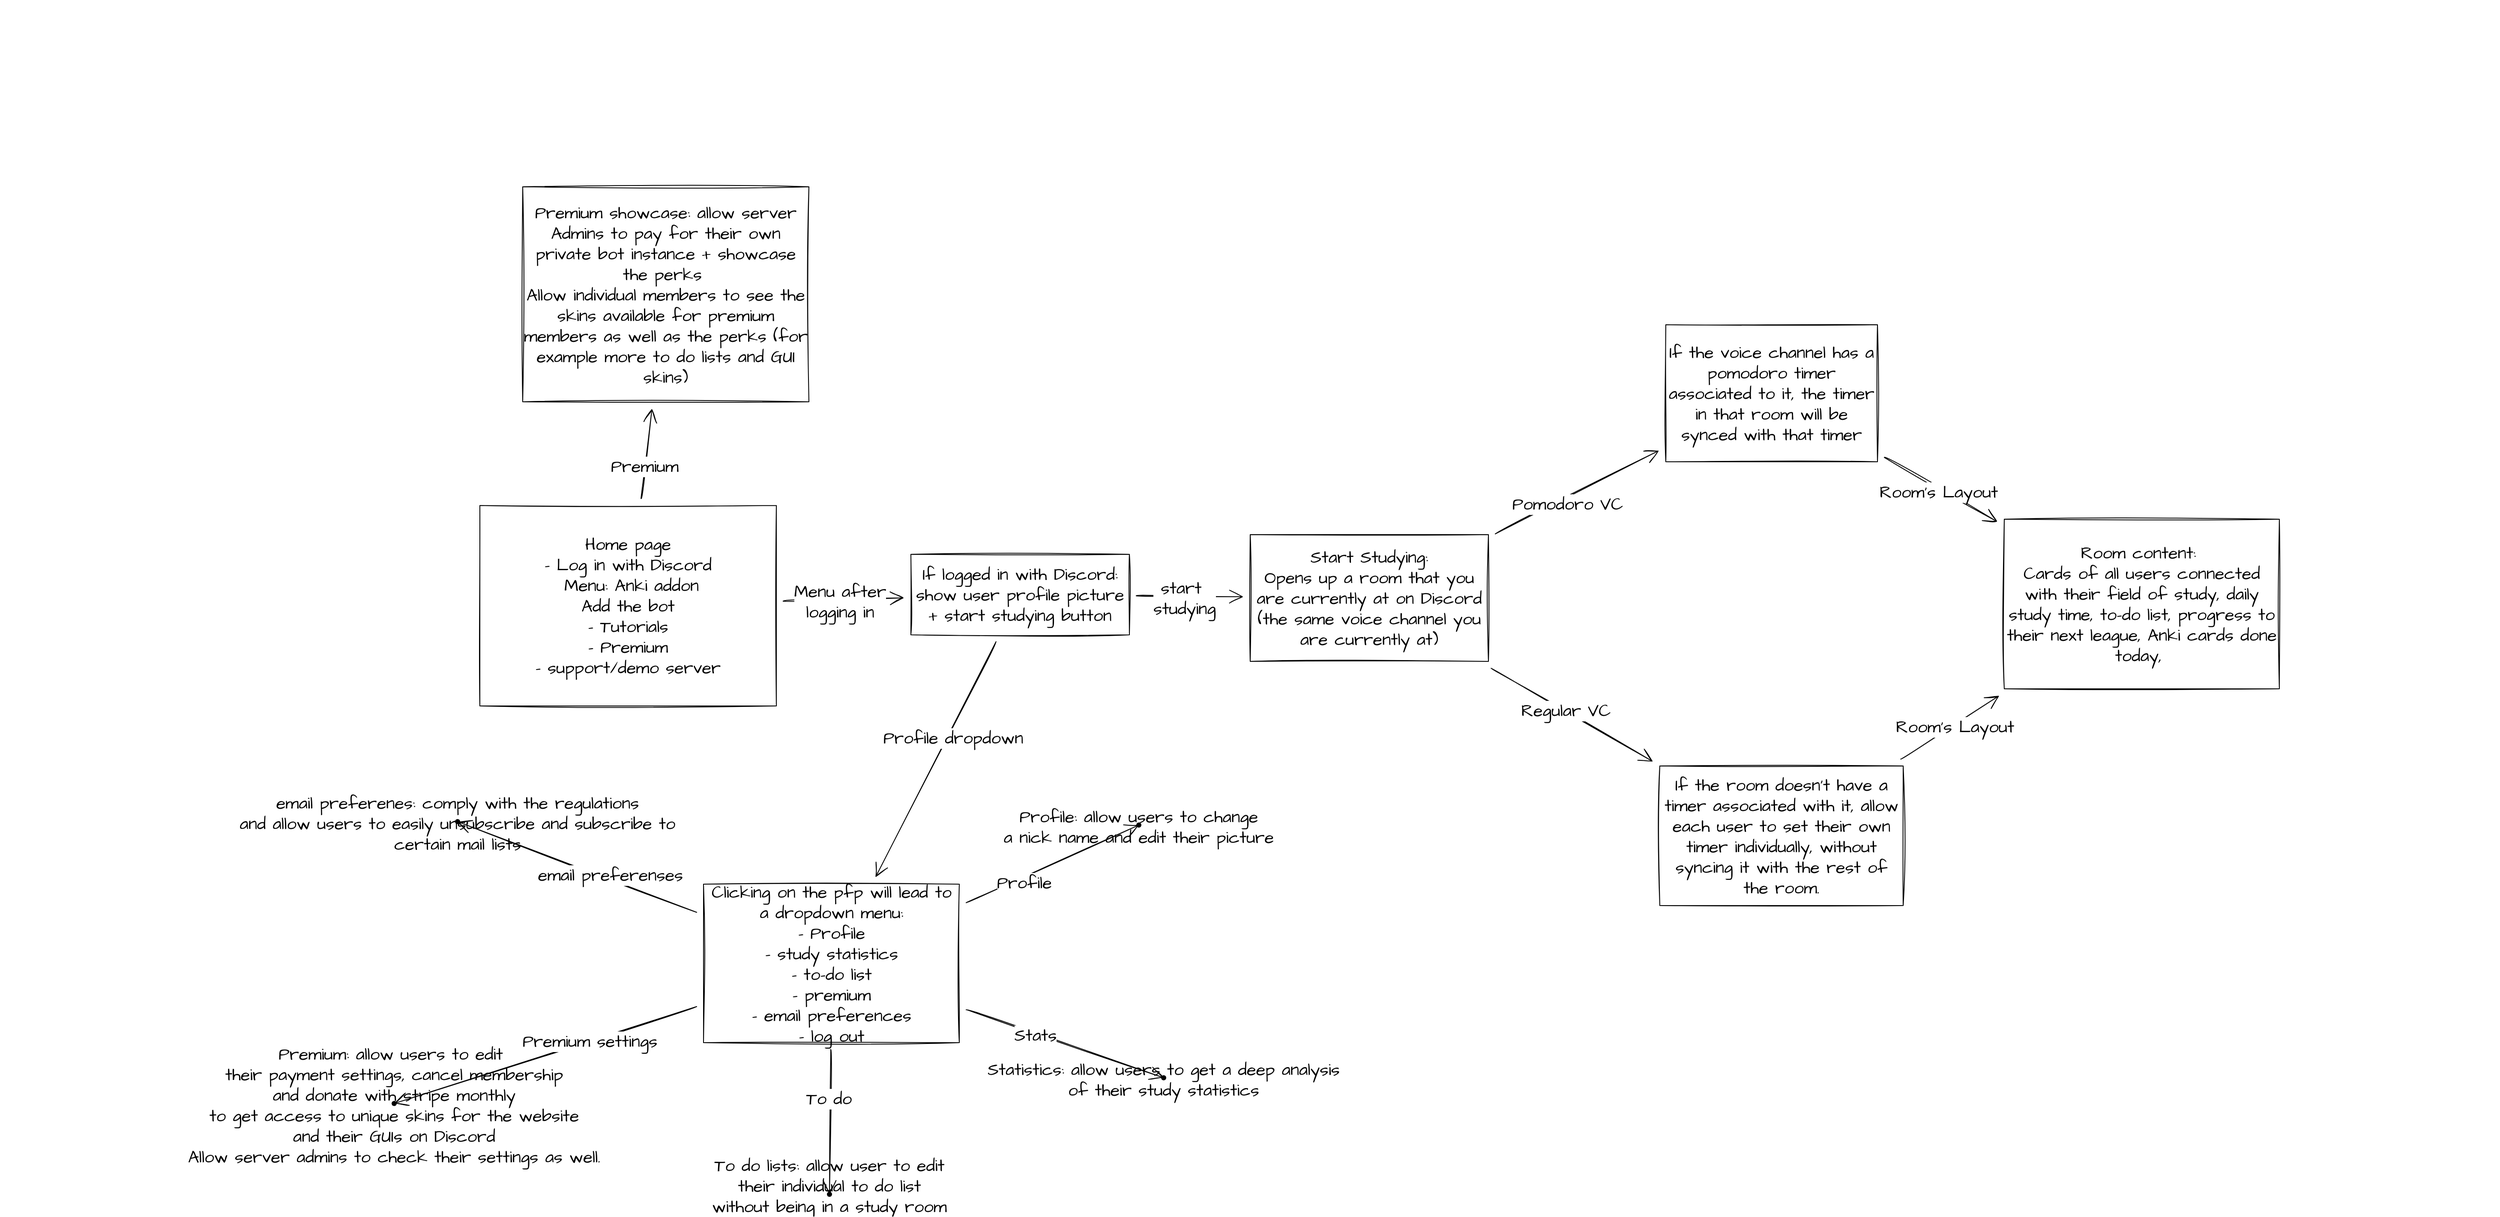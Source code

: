 <mxfile version="16.0.3" type="github">
  <diagram id="7V6z3-Z2AGt-YawSaDxu" name="Page-1">
    <mxGraphModel dx="3042" dy="2662" grid="0" gridSize="10" guides="1" tooltips="1" connect="1" arrows="1" fold="1" page="0" pageScale="1" pageWidth="850" pageHeight="1100" math="0" shadow="0">
      <root>
        <mxCell id="0" />
        <mxCell id="1" parent="0" />
        <mxCell id="8fAWCKdKvo1CzNQNeIbV-3" value="" style="edgeStyle=none;curved=1;rounded=0;sketch=1;hachureGap=4;orthogonalLoop=1;jettySize=auto;html=1;fontFamily=Architects Daughter;fontSource=https%3A%2F%2Ffonts.googleapis.com%2Fcss%3Ffamily%3DArchitects%2BDaughter;fontSize=16;endArrow=open;startSize=14;endSize=14;sourcePerimeterSpacing=8;targetPerimeterSpacing=8;" edge="1" parent="1" source="8fAWCKdKvo1CzNQNeIbV-1" target="8fAWCKdKvo1CzNQNeIbV-2">
          <mxGeometry relative="1" as="geometry" />
        </mxCell>
        <mxCell id="8fAWCKdKvo1CzNQNeIbV-33" value="Menu after&lt;br&gt;logging in" style="edgeLabel;html=1;align=center;verticalAlign=middle;resizable=0;points=[];fontSize=20;fontFamily=Architects Daughter;" vertex="1" connectable="0" parent="8fAWCKdKvo1CzNQNeIbV-3">
          <mxGeometry x="-0.064" y="-2" relative="1" as="geometry">
            <mxPoint as="offset" />
          </mxGeometry>
        </mxCell>
        <mxCell id="8fAWCKdKvo1CzNQNeIbV-31" value="" style="edgeStyle=none;curved=1;rounded=0;sketch=1;hachureGap=4;orthogonalLoop=1;jettySize=auto;html=1;fontFamily=Architects Daughter;fontSource=https%3A%2F%2Ffonts.googleapis.com%2Fcss%3Ffamily%3DArchitects%2BDaughter;fontSize=16;endArrow=open;startSize=14;endSize=14;sourcePerimeterSpacing=8;targetPerimeterSpacing=8;" edge="1" parent="1" source="8fAWCKdKvo1CzNQNeIbV-1" target="8fAWCKdKvo1CzNQNeIbV-30">
          <mxGeometry relative="1" as="geometry" />
        </mxCell>
        <mxCell id="8fAWCKdKvo1CzNQNeIbV-32" value="Premium" style="edgeLabel;html=1;align=center;verticalAlign=middle;resizable=0;points=[];fontSize=20;fontFamily=Architects Daughter;" vertex="1" connectable="0" parent="8fAWCKdKvo1CzNQNeIbV-31">
          <mxGeometry x="-0.282" y="1" relative="1" as="geometry">
            <mxPoint as="offset" />
          </mxGeometry>
        </mxCell>
        <mxCell id="8fAWCKdKvo1CzNQNeIbV-1" value="Home page&lt;br&gt;- Log in with Discord&lt;br&gt;&amp;nbsp;Menu: Anki addon&lt;br&gt;Add the bot&lt;br&gt;- Tutorials&lt;br&gt;- Premium&lt;br&gt;- support/demo server" style="rounded=0;whiteSpace=wrap;html=1;sketch=1;hachureGap=4;fontFamily=Architects Daughter;fontSource=https%3A%2F%2Ffonts.googleapis.com%2Fcss%3Ffamily%3DArchitects%2BDaughter;fontSize=20;" vertex="1" parent="1">
          <mxGeometry x="-399" y="-350" width="346" height="234" as="geometry" />
        </mxCell>
        <mxCell id="8fAWCKdKvo1CzNQNeIbV-7" value="" style="edgeStyle=none;curved=1;rounded=0;sketch=1;hachureGap=4;orthogonalLoop=1;jettySize=auto;html=1;fontFamily=Architects Daughter;fontSource=https%3A%2F%2Ffonts.googleapis.com%2Fcss%3Ffamily%3DArchitects%2BDaughter;fontSize=16;endArrow=open;startSize=14;endSize=14;sourcePerimeterSpacing=8;targetPerimeterSpacing=8;" edge="1" parent="1" source="8fAWCKdKvo1CzNQNeIbV-2" target="8fAWCKdKvo1CzNQNeIbV-6">
          <mxGeometry relative="1" as="geometry" />
        </mxCell>
        <mxCell id="8fAWCKdKvo1CzNQNeIbV-34" value="start&amp;nbsp;&lt;br&gt;studying&lt;br&gt;" style="edgeLabel;html=1;align=center;verticalAlign=middle;resizable=0;points=[];fontSize=20;fontFamily=Architects Daughter;" vertex="1" connectable="0" parent="8fAWCKdKvo1CzNQNeIbV-7">
          <mxGeometry x="-0.122" y="-2" relative="1" as="geometry">
            <mxPoint x="1" as="offset" />
          </mxGeometry>
        </mxCell>
        <mxCell id="8fAWCKdKvo1CzNQNeIbV-16" value="" style="edgeStyle=none;curved=1;rounded=0;sketch=1;hachureGap=4;orthogonalLoop=1;jettySize=auto;html=1;fontFamily=Architects Daughter;fontSource=https%3A%2F%2Ffonts.googleapis.com%2Fcss%3Ffamily%3DArchitects%2BDaughter;fontSize=16;endArrow=open;startSize=14;endSize=14;sourcePerimeterSpacing=8;targetPerimeterSpacing=8;" edge="1" parent="1" source="8fAWCKdKvo1CzNQNeIbV-2" target="8fAWCKdKvo1CzNQNeIbV-15">
          <mxGeometry relative="1" as="geometry" />
        </mxCell>
        <mxCell id="8fAWCKdKvo1CzNQNeIbV-39" value="Profile dropdown" style="edgeLabel;html=1;align=center;verticalAlign=middle;resizable=0;points=[];fontSize=20;fontFamily=Architects Daughter;" vertex="1" connectable="0" parent="8fAWCKdKvo1CzNQNeIbV-16">
          <mxGeometry x="-0.21" y="6" relative="1" as="geometry">
            <mxPoint as="offset" />
          </mxGeometry>
        </mxCell>
        <mxCell id="8fAWCKdKvo1CzNQNeIbV-2" value="If logged in with Discord:&lt;br&gt;show user profile picture + start studying button" style="whiteSpace=wrap;html=1;sketch=1;hachureGap=4;fontFamily=Architects Daughter;fontSource=https%3A%2F%2Ffonts.googleapis.com%2Fcss%3Ffamily%3DArchitects%2BDaughter;fontSize=20;" vertex="1" parent="1">
          <mxGeometry x="104" y="-293" width="255" height="94" as="geometry" />
        </mxCell>
        <mxCell id="8fAWCKdKvo1CzNQNeIbV-9" value="" style="edgeStyle=none;curved=1;rounded=0;sketch=1;hachureGap=4;orthogonalLoop=1;jettySize=auto;html=1;fontFamily=Architects Daughter;fontSource=https%3A%2F%2Ffonts.googleapis.com%2Fcss%3Ffamily%3DArchitects%2BDaughter;fontSize=16;endArrow=open;startSize=14;endSize=14;sourcePerimeterSpacing=8;targetPerimeterSpacing=8;" edge="1" parent="1" source="8fAWCKdKvo1CzNQNeIbV-6" target="8fAWCKdKvo1CzNQNeIbV-8">
          <mxGeometry relative="1" as="geometry" />
        </mxCell>
        <mxCell id="8fAWCKdKvo1CzNQNeIbV-35" value="Pomodoro VC" style="edgeLabel;html=1;align=center;verticalAlign=middle;resizable=0;points=[];fontSize=20;fontFamily=Architects Daughter;" vertex="1" connectable="0" parent="8fAWCKdKvo1CzNQNeIbV-9">
          <mxGeometry x="-0.156" y="-6" relative="1" as="geometry">
            <mxPoint as="offset" />
          </mxGeometry>
        </mxCell>
        <mxCell id="8fAWCKdKvo1CzNQNeIbV-11" value="" style="edgeStyle=none;curved=1;rounded=0;sketch=1;hachureGap=4;orthogonalLoop=1;jettySize=auto;html=1;fontFamily=Architects Daughter;fontSource=https%3A%2F%2Ffonts.googleapis.com%2Fcss%3Ffamily%3DArchitects%2BDaughter;fontSize=16;endArrow=open;startSize=14;endSize=14;sourcePerimeterSpacing=8;targetPerimeterSpacing=8;" edge="1" parent="1" source="8fAWCKdKvo1CzNQNeIbV-6" target="8fAWCKdKvo1CzNQNeIbV-10">
          <mxGeometry relative="1" as="geometry" />
        </mxCell>
        <mxCell id="8fAWCKdKvo1CzNQNeIbV-36" value="Regular VC" style="edgeLabel;html=1;align=center;verticalAlign=middle;resizable=0;points=[];fontSize=20;fontFamily=Architects Daughter;" vertex="1" connectable="0" parent="8fAWCKdKvo1CzNQNeIbV-11">
          <mxGeometry x="-0.086" relative="1" as="geometry">
            <mxPoint y="-1" as="offset" />
          </mxGeometry>
        </mxCell>
        <mxCell id="8fAWCKdKvo1CzNQNeIbV-6" value="Start Studying:&lt;br&gt;Opens up a room that you are currently at on Discord (the same voice channel you are currently at)" style="whiteSpace=wrap;html=1;sketch=1;hachureGap=4;fontFamily=Architects Daughter;fontSource=https%3A%2F%2Ffonts.googleapis.com%2Fcss%3Ffamily%3DArchitects%2BDaughter;fontSize=20;" vertex="1" parent="1">
          <mxGeometry x="500" y="-316" width="278" height="148" as="geometry" />
        </mxCell>
        <mxCell id="8fAWCKdKvo1CzNQNeIbV-14" style="edgeStyle=none;curved=1;rounded=0;sketch=1;hachureGap=4;orthogonalLoop=1;jettySize=auto;html=1;fontFamily=Architects Daughter;fontSource=https%3A%2F%2Ffonts.googleapis.com%2Fcss%3Ffamily%3DArchitects%2BDaughter;fontSize=16;endArrow=open;startSize=14;endSize=14;sourcePerimeterSpacing=8;targetPerimeterSpacing=8;" edge="1" parent="1" source="8fAWCKdKvo1CzNQNeIbV-8" target="8fAWCKdKvo1CzNQNeIbV-12">
          <mxGeometry relative="1" as="geometry" />
        </mxCell>
        <mxCell id="8fAWCKdKvo1CzNQNeIbV-38" value="Room&#39;s Layout" style="edgeLabel;html=1;align=center;verticalAlign=middle;resizable=0;points=[];fontSize=20;fontFamily=Architects Daughter;" vertex="1" connectable="0" parent="8fAWCKdKvo1CzNQNeIbV-14">
          <mxGeometry x="-0.027" y="-4" relative="1" as="geometry">
            <mxPoint as="offset" />
          </mxGeometry>
        </mxCell>
        <mxCell id="8fAWCKdKvo1CzNQNeIbV-8" value="If the voice channel has a pomodoro timer associated to it, the timer in that room will be synced with that timer" style="whiteSpace=wrap;html=1;sketch=1;hachureGap=4;fontFamily=Architects Daughter;fontSource=https%3A%2F%2Ffonts.googleapis.com%2Fcss%3Ffamily%3DArchitects%2BDaughter;fontSize=20;" vertex="1" parent="1">
          <mxGeometry x="985" y="-561" width="247" height="160" as="geometry" />
        </mxCell>
        <mxCell id="8fAWCKdKvo1CzNQNeIbV-13" value="" style="edgeStyle=none;curved=1;rounded=0;sketch=1;hachureGap=4;orthogonalLoop=1;jettySize=auto;html=1;fontFamily=Architects Daughter;fontSource=https%3A%2F%2Ffonts.googleapis.com%2Fcss%3Ffamily%3DArchitects%2BDaughter;fontSize=16;endArrow=open;startSize=14;endSize=14;sourcePerimeterSpacing=8;targetPerimeterSpacing=8;" edge="1" parent="1" source="8fAWCKdKvo1CzNQNeIbV-10" target="8fAWCKdKvo1CzNQNeIbV-12">
          <mxGeometry relative="1" as="geometry" />
        </mxCell>
        <mxCell id="8fAWCKdKvo1CzNQNeIbV-37" value="Room&#39;s Layout" style="edgeLabel;html=1;align=center;verticalAlign=middle;resizable=0;points=[];fontSize=20;fontFamily=Architects Daughter;" vertex="1" connectable="0" parent="8fAWCKdKvo1CzNQNeIbV-13">
          <mxGeometry x="0.057" y="-1" relative="1" as="geometry">
            <mxPoint x="1" as="offset" />
          </mxGeometry>
        </mxCell>
        <mxCell id="8fAWCKdKvo1CzNQNeIbV-10" value="If the room doesn&#39;t have a timer associated with it, allow each user to set their own timer individually, without syncing it with the rest of the room." style="whiteSpace=wrap;html=1;sketch=1;hachureGap=4;fontFamily=Architects Daughter;fontSource=https%3A%2F%2Ffonts.googleapis.com%2Fcss%3Ffamily%3DArchitects%2BDaughter;fontSize=20;" vertex="1" parent="1">
          <mxGeometry x="978" y="-46" width="284" height="163" as="geometry" />
        </mxCell>
        <mxCell id="8fAWCKdKvo1CzNQNeIbV-12" value="Room content:&amp;nbsp;&lt;br&gt;Cards of all users connected with their field of study, daily study time, to-do list, progress to their next league, Anki cards done today,&amp;nbsp;" style="whiteSpace=wrap;html=1;sketch=1;hachureGap=4;fontFamily=Architects Daughter;fontSource=https%3A%2F%2Ffonts.googleapis.com%2Fcss%3Ffamily%3DArchitects%2BDaughter;fontSize=20;" vertex="1" parent="1">
          <mxGeometry x="1380" y="-334" width="321" height="198" as="geometry" />
        </mxCell>
        <mxCell id="8fAWCKdKvo1CzNQNeIbV-18" value="" style="edgeStyle=none;curved=1;rounded=0;sketch=1;hachureGap=4;orthogonalLoop=1;jettySize=auto;html=1;fontFamily=Architects Daughter;fontSource=https%3A%2F%2Ffonts.googleapis.com%2Fcss%3Ffamily%3DArchitects%2BDaughter;fontSize=16;endArrow=open;startSize=14;endSize=14;sourcePerimeterSpacing=8;targetPerimeterSpacing=8;" edge="1" parent="1" source="8fAWCKdKvo1CzNQNeIbV-15" target="8fAWCKdKvo1CzNQNeIbV-17">
          <mxGeometry relative="1" as="geometry" />
        </mxCell>
        <mxCell id="8fAWCKdKvo1CzNQNeIbV-41" value="Profile" style="edgeLabel;html=1;align=center;verticalAlign=middle;resizable=0;points=[];fontSize=20;fontFamily=Architects Daughter;" vertex="1" connectable="0" parent="8fAWCKdKvo1CzNQNeIbV-18">
          <mxGeometry x="-0.347" y="-6" relative="1" as="geometry">
            <mxPoint x="-1" as="offset" />
          </mxGeometry>
        </mxCell>
        <mxCell id="8fAWCKdKvo1CzNQNeIbV-20" value="" style="edgeStyle=none;curved=1;rounded=0;sketch=1;hachureGap=4;orthogonalLoop=1;jettySize=auto;html=1;fontFamily=Architects Daughter;fontSource=https%3A%2F%2Ffonts.googleapis.com%2Fcss%3Ffamily%3DArchitects%2BDaughter;fontSize=16;endArrow=open;startSize=14;endSize=14;sourcePerimeterSpacing=8;targetPerimeterSpacing=8;" edge="1" parent="1" source="8fAWCKdKvo1CzNQNeIbV-15" target="8fAWCKdKvo1CzNQNeIbV-19">
          <mxGeometry relative="1" as="geometry" />
        </mxCell>
        <mxCell id="8fAWCKdKvo1CzNQNeIbV-42" value="Stats" style="edgeLabel;html=1;align=center;verticalAlign=middle;resizable=0;points=[];fontSize=20;fontFamily=Architects Daughter;" vertex="1" connectable="0" parent="8fAWCKdKvo1CzNQNeIbV-20">
          <mxGeometry x="-0.309" y="-2" relative="1" as="geometry">
            <mxPoint x="1" as="offset" />
          </mxGeometry>
        </mxCell>
        <mxCell id="8fAWCKdKvo1CzNQNeIbV-26" value="" style="edgeStyle=none;curved=1;rounded=0;sketch=1;hachureGap=4;orthogonalLoop=1;jettySize=auto;html=1;fontFamily=Architects Daughter;fontSource=https%3A%2F%2Ffonts.googleapis.com%2Fcss%3Ffamily%3DArchitects%2BDaughter;fontSize=16;endArrow=open;startSize=14;endSize=14;sourcePerimeterSpacing=8;targetPerimeterSpacing=8;" edge="1" parent="1" source="8fAWCKdKvo1CzNQNeIbV-15" target="8fAWCKdKvo1CzNQNeIbV-25">
          <mxGeometry relative="1" as="geometry" />
        </mxCell>
        <mxCell id="8fAWCKdKvo1CzNQNeIbV-44" value="Premium settings" style="edgeLabel;html=1;align=center;verticalAlign=middle;resizable=0;points=[];fontSize=20;fontFamily=Architects Daughter;" vertex="1" connectable="0" parent="8fAWCKdKvo1CzNQNeIbV-26">
          <mxGeometry x="-0.285" y="-1" relative="1" as="geometry">
            <mxPoint x="1" as="offset" />
          </mxGeometry>
        </mxCell>
        <mxCell id="8fAWCKdKvo1CzNQNeIbV-28" value="" style="edgeStyle=none;curved=1;rounded=0;sketch=1;hachureGap=4;orthogonalLoop=1;jettySize=auto;html=1;fontFamily=Architects Daughter;fontSource=https%3A%2F%2Ffonts.googleapis.com%2Fcss%3Ffamily%3DArchitects%2BDaughter;fontSize=16;endArrow=open;startSize=14;endSize=14;sourcePerimeterSpacing=8;targetPerimeterSpacing=8;" edge="1" parent="1" source="8fAWCKdKvo1CzNQNeIbV-15" target="8fAWCKdKvo1CzNQNeIbV-27">
          <mxGeometry relative="1" as="geometry" />
        </mxCell>
        <mxCell id="8fAWCKdKvo1CzNQNeIbV-47" value="email preferenses" style="edgeLabel;html=1;align=center;verticalAlign=middle;resizable=0;points=[];fontSize=20;fontFamily=Architects Daughter;" vertex="1" connectable="0" parent="8fAWCKdKvo1CzNQNeIbV-28">
          <mxGeometry x="-0.252" y="-5" relative="1" as="geometry">
            <mxPoint x="1" as="offset" />
          </mxGeometry>
        </mxCell>
        <mxCell id="8fAWCKdKvo1CzNQNeIbV-40" style="edgeStyle=none;curved=1;rounded=0;sketch=1;hachureGap=4;orthogonalLoop=1;jettySize=auto;html=1;entryX=0.748;entryY=0.295;entryDx=0;entryDy=0;entryPerimeter=0;fontFamily=Architects Daughter;fontSource=https%3A%2F%2Ffonts.googleapis.com%2Fcss%3Ffamily%3DArchitects%2BDaughter;fontSize=16;endArrow=open;startSize=14;endSize=14;sourcePerimeterSpacing=8;targetPerimeterSpacing=8;" edge="1" parent="1" source="8fAWCKdKvo1CzNQNeIbV-15" target="8fAWCKdKvo1CzNQNeIbV-21">
          <mxGeometry relative="1" as="geometry" />
        </mxCell>
        <mxCell id="8fAWCKdKvo1CzNQNeIbV-43" value="To do" style="edgeLabel;html=1;align=center;verticalAlign=middle;resizable=0;points=[];fontSize=20;fontFamily=Architects Daughter;" vertex="1" connectable="0" parent="8fAWCKdKvo1CzNQNeIbV-40">
          <mxGeometry x="-0.345" y="-2" relative="1" as="geometry">
            <mxPoint y="1" as="offset" />
          </mxGeometry>
        </mxCell>
        <mxCell id="8fAWCKdKvo1CzNQNeIbV-15" value="Clicking on the pfp will lead to a dropdown menu:&lt;br&gt;- Profile&lt;br&gt;- study statistics&lt;br&gt;- to-do list&lt;br&gt;- premium&lt;br&gt;- email preferences&lt;br&gt;- log out" style="whiteSpace=wrap;html=1;sketch=1;hachureGap=4;fontFamily=Architects Daughter;fontSource=https%3A%2F%2Ffonts.googleapis.com%2Fcss%3Ffamily%3DArchitects%2BDaughter;fontSize=20;" vertex="1" parent="1">
          <mxGeometry x="-138" y="92" width="298.5" height="185" as="geometry" />
        </mxCell>
        <mxCell id="8fAWCKdKvo1CzNQNeIbV-17" value="Profile: allow users to change&#xa;a nick name and edit their picture" style="shape=waypoint;sketch=0;size=6;pointerEvents=1;points=[];fillColor=none;resizable=0;rotatable=0;perimeter=centerPerimeter;snapToPoint=1;hachureGap=4;fontFamily=Architects Daughter;fontSource=https%3A%2F%2Ffonts.googleapis.com%2Fcss%3Ffamily%3DArchitects%2BDaughter;fontSize=20;" vertex="1" parent="1">
          <mxGeometry x="350" y="3" width="40" height="40" as="geometry" />
        </mxCell>
        <mxCell id="8fAWCKdKvo1CzNQNeIbV-19" value="Statistics: allow users to get a deep analysis&#xa;of their study statistics" style="shape=waypoint;sketch=0;size=6;pointerEvents=1;points=[];fillColor=none;resizable=0;rotatable=0;perimeter=centerPerimeter;snapToPoint=1;hachureGap=4;fontFamily=Architects Daughter;fontSource=https%3A%2F%2Ffonts.googleapis.com%2Fcss%3Ffamily%3DArchitects%2BDaughter;fontSize=20;" vertex="1" parent="1">
          <mxGeometry x="379" y="298" width="40" height="40" as="geometry" />
        </mxCell>
        <mxCell id="8fAWCKdKvo1CzNQNeIbV-21" value="To do lists: allow user to edit&#xa;their individual to do list&#xa;without being in a study room&#xa;" style="shape=waypoint;sketch=0;size=6;pointerEvents=1;points=[];fillColor=none;resizable=0;rotatable=0;perimeter=centerPerimeter;snapToPoint=1;hachureGap=4;fontFamily=Architects Daughter;fontSource=https%3A%2F%2Ffonts.googleapis.com%2Fcss%3Ffamily%3DArchitects%2BDaughter;fontSize=20;" vertex="1" parent="1">
          <mxGeometry x="-11" y="434" width="40" height="40" as="geometry" />
        </mxCell>
        <mxCell id="8fAWCKdKvo1CzNQNeIbV-25" value="Premium: allow users to edit &#xa;their payment settings, cancel membership&#xa;and donate with stripe monthly&#xa;to get access to unique skins for the website&#xa;and their GUIs on Discord&#xa;Allow server admins to check their settings as well." style="shape=waypoint;sketch=0;size=6;pointerEvents=1;points=[];fillColor=none;resizable=0;rotatable=0;perimeter=centerPerimeter;snapToPoint=1;hachureGap=4;fontFamily=Architects Daughter;fontSource=https%3A%2F%2Ffonts.googleapis.com%2Fcss%3Ffamily%3DArchitects%2BDaughter;fontSize=20;" vertex="1" parent="1">
          <mxGeometry x="-519" y="328" width="40" height="40" as="geometry" />
        </mxCell>
        <mxCell id="8fAWCKdKvo1CzNQNeIbV-27" value="email preferenes: comply with the regulations&#xa;and allow users to easily unsubscribe and subscribe to&#xa;certain mail lists" style="shape=waypoint;sketch=0;size=6;pointerEvents=1;points=[];fillColor=none;resizable=0;rotatable=0;perimeter=centerPerimeter;snapToPoint=1;hachureGap=4;fontFamily=Architects Daughter;fontSource=https%3A%2F%2Ffonts.googleapis.com%2Fcss%3Ffamily%3DArchitects%2BDaughter;fontSize=20;" vertex="1" parent="1">
          <mxGeometry x="-445" y="-1" width="40" height="40" as="geometry" />
        </mxCell>
        <mxCell id="8fAWCKdKvo1CzNQNeIbV-29" style="edgeStyle=none;curved=1;rounded=0;sketch=1;hachureGap=4;orthogonalLoop=1;jettySize=auto;html=1;fontFamily=Architects Daughter;fontSource=https%3A%2F%2Ffonts.googleapis.com%2Fcss%3Ffamily%3DArchitects%2BDaughter;fontSize=16;endArrow=open;startSize=14;endSize=14;sourcePerimeterSpacing=8;targetPerimeterSpacing=8;" edge="1" parent="1" source="8fAWCKdKvo1CzNQNeIbV-27" target="8fAWCKdKvo1CzNQNeIbV-27">
          <mxGeometry relative="1" as="geometry" />
        </mxCell>
        <mxCell id="8fAWCKdKvo1CzNQNeIbV-30" value="Premium showcase: allow server Admins to pay for their own private bot instance + showcase the perks&amp;nbsp;&lt;br&gt;Allow individual members to see the skins available for premium members as well as the perks (for example more to do lists and GUI skins)" style="whiteSpace=wrap;html=1;sketch=1;hachureGap=4;fontFamily=Architects Daughter;fontSource=https%3A%2F%2Ffonts.googleapis.com%2Fcss%3Ffamily%3DArchitects%2BDaughter;fontSize=20;" vertex="1" parent="1">
          <mxGeometry x="-349" y="-722" width="334" height="251" as="geometry" />
        </mxCell>
        <mxCell id="8fAWCKdKvo1CzNQNeIbV-50" value="" style="shape=image;verticalLabelPosition=bottom;labelBackgroundColor=#ffffff;verticalAlign=top;aspect=fixed;imageAspect=0;image=https://cdn.discordapp.com/attachments/918591980920000564/925467194576502864/IMG_A5696A474323-1.JPEG;" vertex="1" parent="1">
          <mxGeometry x="-958.998" y="-459.0" width="520" height="395" as="geometry" />
        </mxCell>
        <mxCell id="8fAWCKdKvo1CzNQNeIbV-51" value="" style="shape=image;verticalLabelPosition=bottom;labelBackgroundColor=#ffffff;verticalAlign=top;aspect=fixed;imageAspect=0;image=https://cdn.discordapp.com/attachments/918591980920000564/925467838922252318/IMG_607ADF9B997A-1.JPEG;" vertex="1" parent="1">
          <mxGeometry x="23" y="-656" width="274" height="287.26" as="geometry" />
        </mxCell>
        <mxCell id="8fAWCKdKvo1CzNQNeIbV-52" value="" style="shape=image;verticalLabelPosition=bottom;labelBackgroundColor=#ffffff;verticalAlign=top;aspect=fixed;imageAspect=0;image=https://cdn.discordapp.com/attachments/918591980920000564/925471475308314644/IMG_8C1D7E77D10B-1.JPEG;" vertex="1" parent="1">
          <mxGeometry x="1322" y="-940" width="634.56" height="493" as="geometry" />
        </mxCell>
      </root>
    </mxGraphModel>
  </diagram>
</mxfile>
